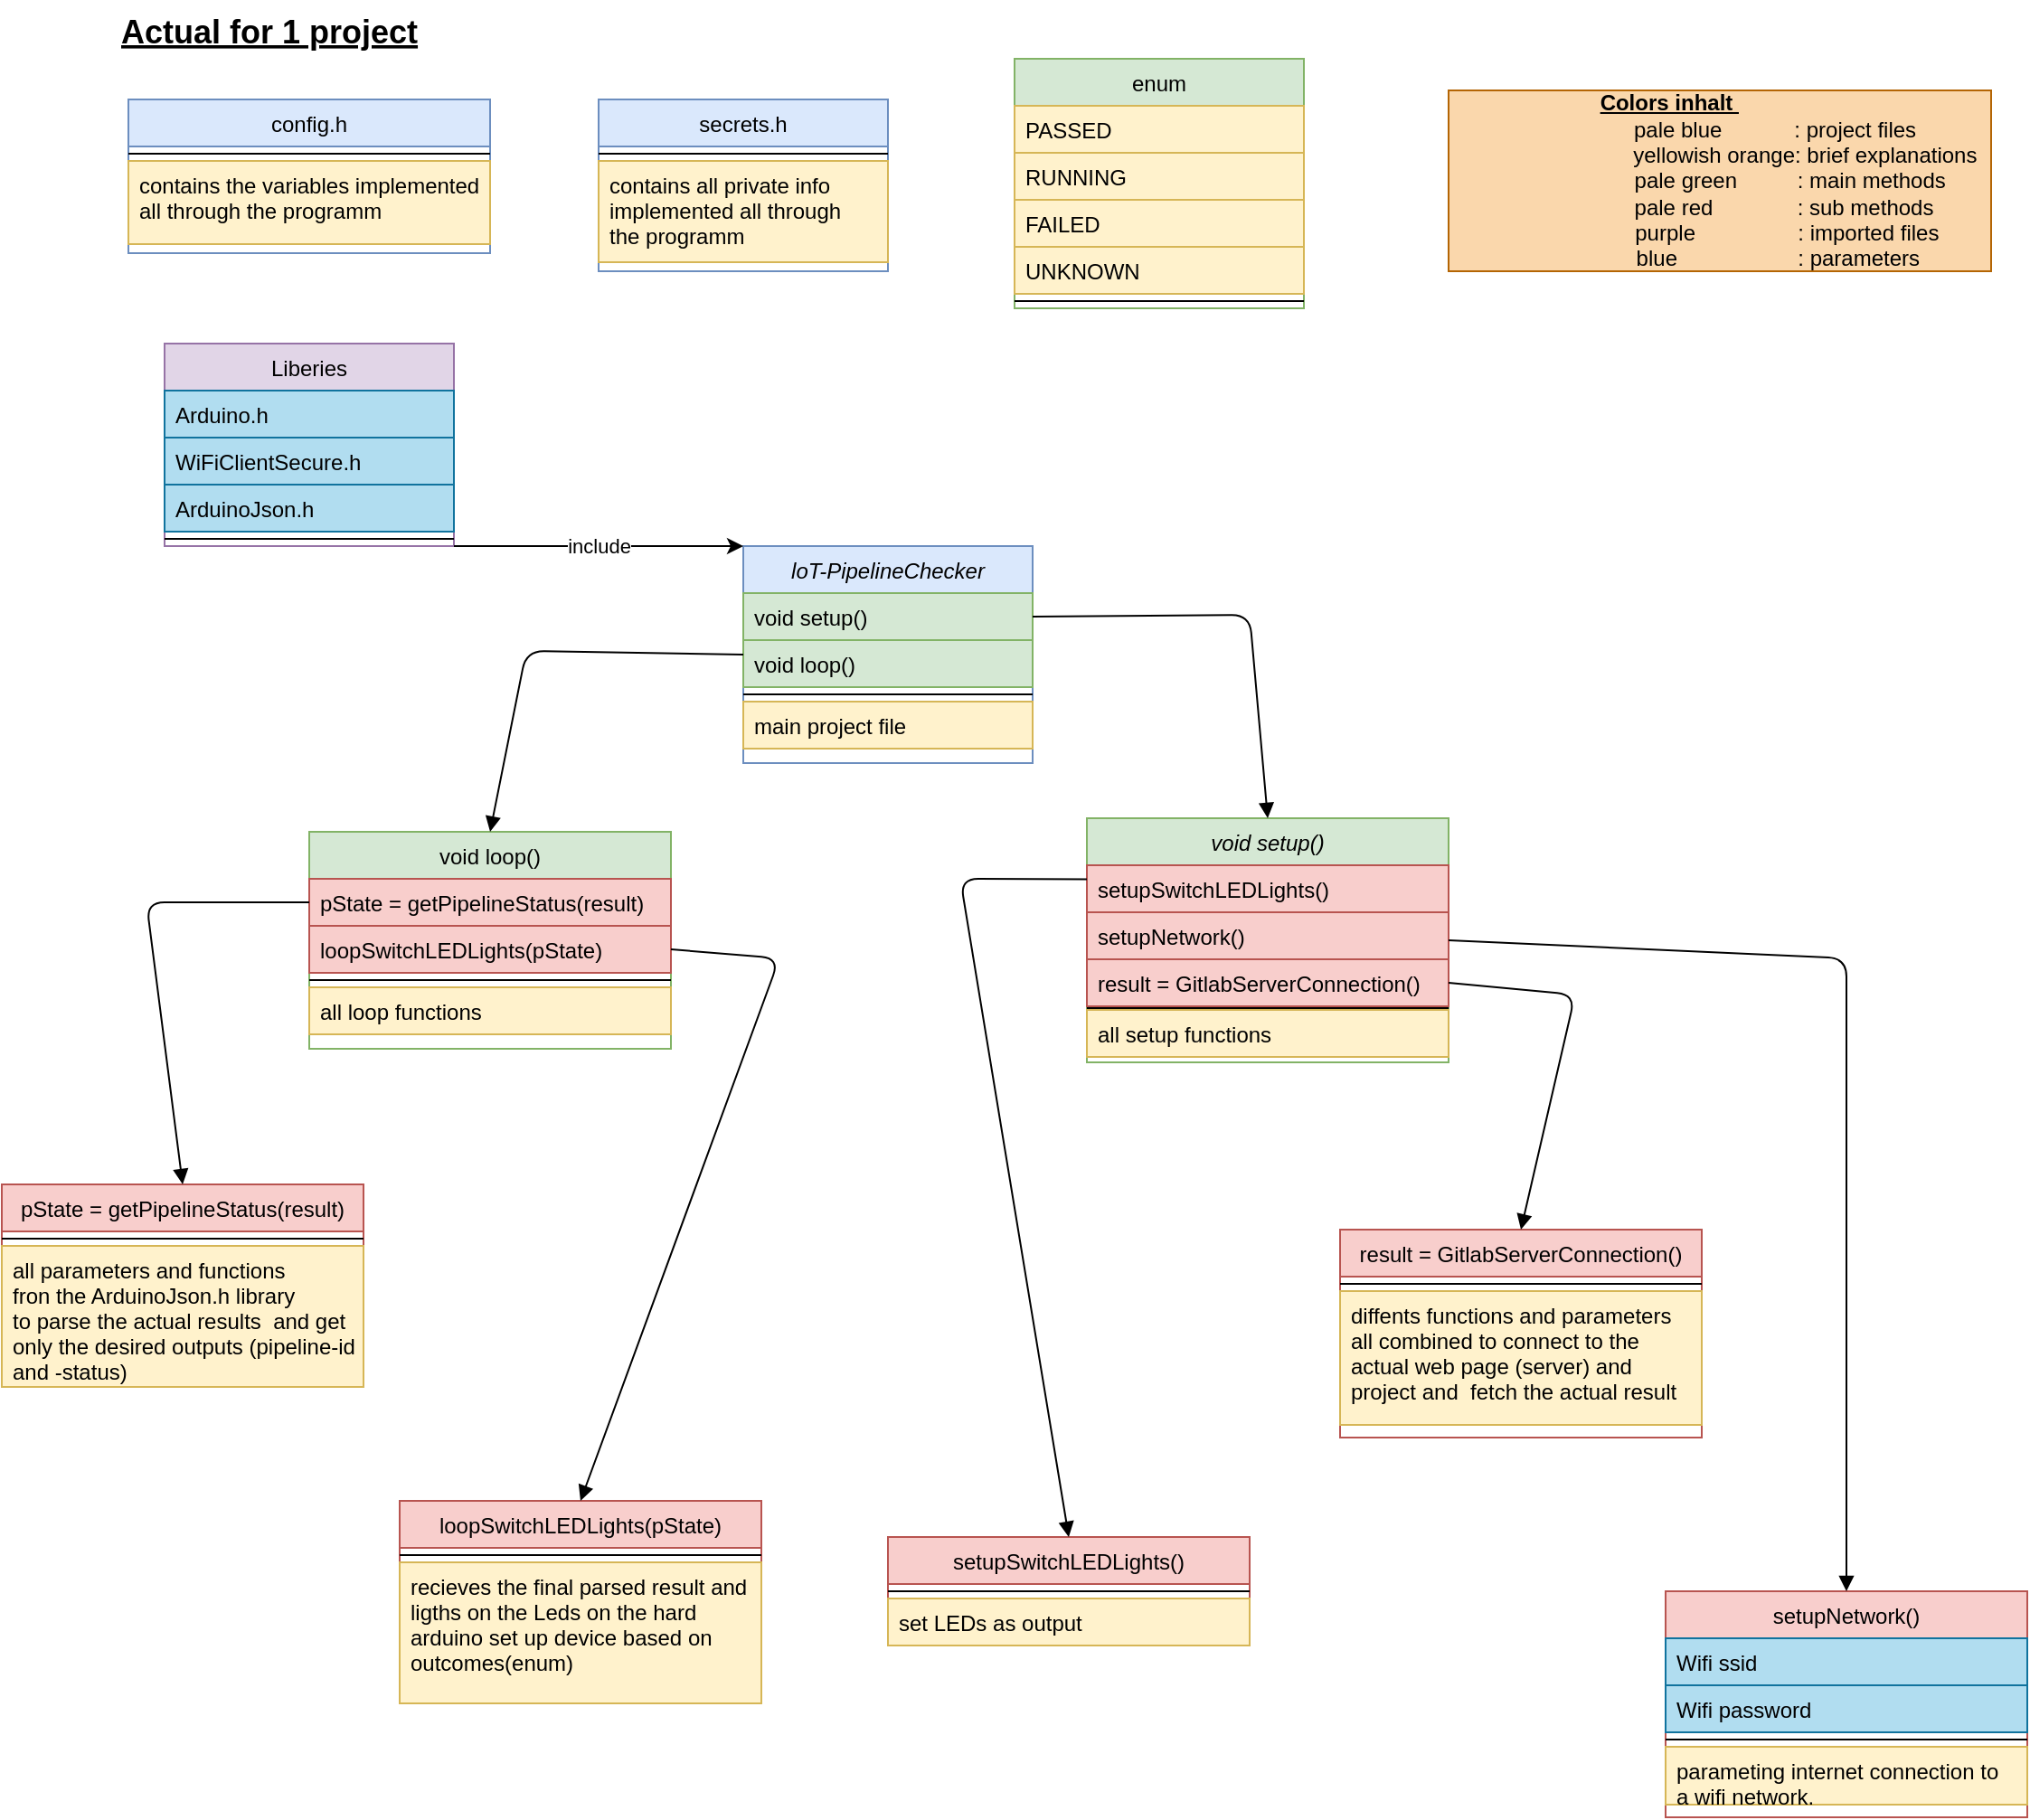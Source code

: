<mxfile version="14.1.8" type="device"><diagram id="C5RBs43oDa-KdzZeNtuy" name="Page-1"><mxGraphModel dx="1853" dy="594" grid="1" gridSize="10" guides="1" tooltips="1" connect="1" arrows="1" fold="1" page="1" pageScale="1" pageWidth="827" pageHeight="1169" math="0" shadow="0"><root><mxCell id="WIyWlLk6GJQsqaUBKTNV-0"/><mxCell id="WIyWlLk6GJQsqaUBKTNV-1" parent="WIyWlLk6GJQsqaUBKTNV-0"/><mxCell id="zkfFHV4jXpPFQw0GAbJ--0" value="loT-PipelineChecker" style="swimlane;fontStyle=2;align=center;verticalAlign=top;childLayout=stackLayout;horizontal=1;startSize=26;horizontalStack=0;resizeParent=1;resizeLast=0;collapsible=1;marginBottom=0;rounded=0;shadow=0;strokeWidth=1;fillColor=#dae8fc;strokeColor=#6c8ebf;" parent="WIyWlLk6GJQsqaUBKTNV-1" vertex="1"><mxGeometry x="370" y="312" width="160" height="120" as="geometry"><mxRectangle x="230" y="140" width="160" height="26" as="alternateBounds"/></mxGeometry></mxCell><mxCell id="zkfFHV4jXpPFQw0GAbJ--1" value="void setup()" style="text;align=left;verticalAlign=top;spacingLeft=4;spacingRight=4;overflow=hidden;rotatable=0;points=[[0,0.5],[1,0.5]];portConstraint=eastwest;fillColor=#d5e8d4;strokeColor=#82b366;" parent="zkfFHV4jXpPFQw0GAbJ--0" vertex="1"><mxGeometry y="26" width="160" height="26" as="geometry"/></mxCell><mxCell id="zkfFHV4jXpPFQw0GAbJ--2" value="void loop()" style="text;align=left;verticalAlign=top;spacingLeft=4;spacingRight=4;overflow=hidden;rotatable=0;points=[[0,0.5],[1,0.5]];portConstraint=eastwest;rounded=0;shadow=0;html=0;fillColor=#d5e8d4;strokeColor=#82b366;" parent="zkfFHV4jXpPFQw0GAbJ--0" vertex="1"><mxGeometry y="52" width="160" height="26" as="geometry"/></mxCell><mxCell id="zkfFHV4jXpPFQw0GAbJ--4" value="" style="line;html=1;strokeWidth=1;align=left;verticalAlign=middle;spacingTop=-1;spacingLeft=3;spacingRight=3;rotatable=0;labelPosition=right;points=[];portConstraint=eastwest;" parent="zkfFHV4jXpPFQw0GAbJ--0" vertex="1"><mxGeometry y="78" width="160" height="8" as="geometry"/></mxCell><mxCell id="zkfFHV4jXpPFQw0GAbJ--5" value="main project file" style="text;align=left;verticalAlign=top;spacingLeft=4;spacingRight=4;overflow=hidden;rotatable=0;points=[[0,0.5],[1,0.5]];portConstraint=eastwest;fillColor=#fff2cc;strokeColor=#d6b656;" parent="zkfFHV4jXpPFQw0GAbJ--0" vertex="1"><mxGeometry y="86" width="160" height="26" as="geometry"/></mxCell><mxCell id="n-UcgwDzip0mZuVhd4J0-0" value="Actual for 1 project" style="text;align=left;verticalAlign=top;spacingLeft=4;spacingRight=4;overflow=hidden;rotatable=0;points=[[0,0.5],[1,0.5]];portConstraint=eastwest;fontStyle=5;fontSize=18;" parent="WIyWlLk6GJQsqaUBKTNV-1" vertex="1"><mxGeometry x="20" y="10" width="200" height="26" as="geometry"/></mxCell><mxCell id="n-UcgwDzip0mZuVhd4J0-1" value="void setup()" style="swimlane;fontStyle=2;align=center;verticalAlign=top;childLayout=stackLayout;horizontal=1;startSize=26;horizontalStack=0;resizeParent=1;resizeLast=0;collapsible=1;marginBottom=0;rounded=0;shadow=0;strokeWidth=1;fillColor=#d5e8d4;strokeColor=#82b366;" parent="WIyWlLk6GJQsqaUBKTNV-1" vertex="1"><mxGeometry x="560" y="462.5" width="200" height="135" as="geometry"><mxRectangle x="580" y="390" width="160" height="26" as="alternateBounds"/></mxGeometry></mxCell><mxCell id="n-UcgwDzip0mZuVhd4J0-2" value="setupSwitchLEDLights()" style="text;align=left;verticalAlign=top;spacingLeft=4;spacingRight=4;overflow=hidden;rotatable=0;points=[[0,0.5],[1,0.5]];portConstraint=eastwest;fillColor=#f8cecc;strokeColor=#b85450;" parent="n-UcgwDzip0mZuVhd4J0-1" vertex="1"><mxGeometry y="26" width="200" height="26" as="geometry"/></mxCell><mxCell id="n-UcgwDzip0mZuVhd4J0-3" value="setupNetwork()" style="text;align=left;verticalAlign=top;spacingLeft=4;spacingRight=4;overflow=hidden;rotatable=0;points=[[0,0.5],[1,0.5]];portConstraint=eastwest;rounded=0;shadow=0;html=0;fillColor=#f8cecc;strokeColor=#b85450;" parent="n-UcgwDzip0mZuVhd4J0-1" vertex="1"><mxGeometry y="52" width="200" height="26" as="geometry"/></mxCell><mxCell id="n-UcgwDzip0mZuVhd4J0-32" value="result = GitlabServerConnection()" style="text;align=left;verticalAlign=top;spacingLeft=4;spacingRight=4;overflow=hidden;rotatable=0;points=[[0,0.5],[1,0.5]];portConstraint=eastwest;rounded=0;shadow=0;html=0;fillColor=#f8cecc;strokeColor=#b85450;" parent="n-UcgwDzip0mZuVhd4J0-1" vertex="1"><mxGeometry y="78" width="200" height="26" as="geometry"/></mxCell><mxCell id="n-UcgwDzip0mZuVhd4J0-5" value="" style="line;html=1;strokeWidth=1;align=left;verticalAlign=middle;spacingTop=-1;spacingLeft=3;spacingRight=3;rotatable=0;labelPosition=right;points=[];portConstraint=eastwest;" parent="n-UcgwDzip0mZuVhd4J0-1" vertex="1"><mxGeometry y="104" width="200" height="2" as="geometry"/></mxCell><mxCell id="n-UcgwDzip0mZuVhd4J0-6" value="all setup functions" style="text;align=left;verticalAlign=top;spacingLeft=4;spacingRight=4;overflow=hidden;rotatable=0;points=[[0,0.5],[1,0.5]];portConstraint=eastwest;fillColor=#fff2cc;strokeColor=#d6b656;" parent="n-UcgwDzip0mZuVhd4J0-1" vertex="1"><mxGeometry y="106" width="200" height="26" as="geometry"/></mxCell><mxCell id="n-UcgwDzip0mZuVhd4J0-23" value="void loop()" style="swimlane;fontStyle=0;align=center;verticalAlign=top;childLayout=stackLayout;horizontal=1;startSize=26;horizontalStack=0;resizeParent=1;resizeLast=0;collapsible=1;marginBottom=0;rounded=0;shadow=0;strokeWidth=1;fillColor=#d5e8d4;strokeColor=#82b366;" parent="WIyWlLk6GJQsqaUBKTNV-1" vertex="1"><mxGeometry x="130" y="470" width="200" height="120" as="geometry"><mxRectangle x="130" y="380" width="160" height="26" as="alternateBounds"/></mxGeometry></mxCell><mxCell id="n-UcgwDzip0mZuVhd4J0-24" value="pState = getPipelineStatus(result)" style="text;align=left;verticalAlign=top;spacingLeft=4;spacingRight=4;overflow=hidden;rotatable=0;points=[[0,0.5],[1,0.5]];portConstraint=eastwest;fillColor=#f8cecc;strokeColor=#b85450;" parent="n-UcgwDzip0mZuVhd4J0-23" vertex="1"><mxGeometry y="26" width="200" height="26" as="geometry"/></mxCell><mxCell id="n-UcgwDzip0mZuVhd4J0-25" value="loopSwitchLEDLights(pState)" style="text;align=left;verticalAlign=top;spacingLeft=4;spacingRight=4;overflow=hidden;rotatable=0;points=[[0,0.5],[1,0.5]];portConstraint=eastwest;rounded=0;shadow=0;html=0;fillColor=#f8cecc;strokeColor=#b85450;" parent="n-UcgwDzip0mZuVhd4J0-23" vertex="1"><mxGeometry y="52" width="200" height="26" as="geometry"/></mxCell><mxCell id="n-UcgwDzip0mZuVhd4J0-26" value="" style="line;html=1;strokeWidth=1;align=left;verticalAlign=middle;spacingTop=-1;spacingLeft=3;spacingRight=3;rotatable=0;labelPosition=right;points=[];portConstraint=eastwest;" parent="n-UcgwDzip0mZuVhd4J0-23" vertex="1"><mxGeometry y="78" width="200" height="8" as="geometry"/></mxCell><mxCell id="n-UcgwDzip0mZuVhd4J0-28" value="all loop functions" style="text;align=left;verticalAlign=top;spacingLeft=4;spacingRight=4;overflow=hidden;rotatable=0;points=[[0,0.5],[1,0.5]];portConstraint=eastwest;fillColor=#fff2cc;strokeColor=#d6b656;" parent="n-UcgwDzip0mZuVhd4J0-23" vertex="1"><mxGeometry y="86" width="200" height="26" as="geometry"/></mxCell><mxCell id="n-UcgwDzip0mZuVhd4J0-41" value="setupNetwork()" style="swimlane;fontStyle=0;align=center;verticalAlign=top;childLayout=stackLayout;horizontal=1;startSize=26;horizontalStack=0;resizeParent=1;resizeLast=0;collapsible=1;marginBottom=0;rounded=0;shadow=0;strokeWidth=1;fillColor=#f8cecc;strokeColor=#b85450;" parent="WIyWlLk6GJQsqaUBKTNV-1" vertex="1"><mxGeometry x="880" y="890" width="200" height="125" as="geometry"><mxRectangle x="130" y="380" width="160" height="26" as="alternateBounds"/></mxGeometry></mxCell><mxCell id="n-UcgwDzip0mZuVhd4J0-42" value="Wifi ssid" style="text;align=left;verticalAlign=top;spacingLeft=4;spacingRight=4;overflow=hidden;rotatable=0;points=[[0,0.5],[1,0.5]];portConstraint=eastwest;fillColor=#b1ddf0;strokeColor=#10739e;" parent="n-UcgwDzip0mZuVhd4J0-41" vertex="1"><mxGeometry y="26" width="200" height="26" as="geometry"/></mxCell><mxCell id="n-UcgwDzip0mZuVhd4J0-43" value="Wifi password" style="text;align=left;verticalAlign=top;spacingLeft=4;spacingRight=4;overflow=hidden;rotatable=0;points=[[0,0.5],[1,0.5]];portConstraint=eastwest;rounded=0;shadow=0;html=0;fillColor=#b1ddf0;strokeColor=#10739e;" parent="n-UcgwDzip0mZuVhd4J0-41" vertex="1"><mxGeometry y="52" width="200" height="26" as="geometry"/></mxCell><mxCell id="n-UcgwDzip0mZuVhd4J0-44" value="" style="line;html=1;strokeWidth=1;align=left;verticalAlign=middle;spacingTop=-1;spacingLeft=3;spacingRight=3;rotatable=0;labelPosition=right;points=[];portConstraint=eastwest;" parent="n-UcgwDzip0mZuVhd4J0-41" vertex="1"><mxGeometry y="78" width="200" height="8" as="geometry"/></mxCell><mxCell id="n-UcgwDzip0mZuVhd4J0-45" value="parameting internet connection to&#10;a wifi network." style="text;align=left;verticalAlign=top;spacingLeft=4;spacingRight=4;overflow=hidden;rotatable=0;points=[[0,0.5],[1,0.5]];portConstraint=eastwest;fillColor=#fff2cc;strokeColor=#d6b656;" parent="n-UcgwDzip0mZuVhd4J0-41" vertex="1"><mxGeometry y="86" width="200" height="32" as="geometry"/></mxCell><mxCell id="n-UcgwDzip0mZuVhd4J0-46" value="result = GitlabServerConnection()" style="swimlane;fontStyle=0;align=center;verticalAlign=top;childLayout=stackLayout;horizontal=1;startSize=26;horizontalStack=0;resizeParent=1;resizeLast=0;collapsible=1;marginBottom=0;rounded=0;shadow=0;strokeWidth=1;fillColor=#f8cecc;strokeColor=#b85450;" parent="WIyWlLk6GJQsqaUBKTNV-1" vertex="1"><mxGeometry x="700" y="690" width="200" height="115" as="geometry"><mxRectangle x="550" y="140" width="160" height="26" as="alternateBounds"/></mxGeometry></mxCell><mxCell id="n-UcgwDzip0mZuVhd4J0-52" value="" style="line;html=1;strokeWidth=1;align=left;verticalAlign=middle;spacingTop=-1;spacingLeft=3;spacingRight=3;rotatable=0;labelPosition=right;points=[];portConstraint=eastwest;" parent="n-UcgwDzip0mZuVhd4J0-46" vertex="1"><mxGeometry y="26" width="200" height="8" as="geometry"/></mxCell><mxCell id="n-UcgwDzip0mZuVhd4J0-53" value="diffents functions and parameters&#10;all combined to connect to the &#10;actual web page (server) and &#10;project and  fetch the actual result" style="text;align=left;verticalAlign=top;spacingLeft=4;spacingRight=4;overflow=hidden;rotatable=0;points=[[0,0.5],[1,0.5]];portConstraint=eastwest;fillColor=#fff2cc;strokeColor=#d6b656;" parent="n-UcgwDzip0mZuVhd4J0-46" vertex="1"><mxGeometry y="34" width="200" height="74" as="geometry"/></mxCell><mxCell id="n-UcgwDzip0mZuVhd4J0-60" value="Liberies" style="swimlane;fontStyle=0;align=center;verticalAlign=top;childLayout=stackLayout;horizontal=1;startSize=26;horizontalStack=0;resizeParent=1;resizeLast=0;collapsible=1;marginBottom=0;rounded=0;shadow=0;strokeWidth=1;fillColor=#e1d5e7;strokeColor=#9673a6;" parent="WIyWlLk6GJQsqaUBKTNV-1" vertex="1"><mxGeometry x="50" y="200" width="160" height="112" as="geometry"><mxRectangle x="550" y="140" width="160" height="26" as="alternateBounds"/></mxGeometry></mxCell><mxCell id="n-UcgwDzip0mZuVhd4J0-61" value="Arduino.h" style="text;align=left;verticalAlign=top;spacingLeft=4;spacingRight=4;overflow=hidden;rotatable=0;points=[[0,0.5],[1,0.5]];portConstraint=eastwest;fillColor=#b1ddf0;strokeColor=#10739e;" parent="n-UcgwDzip0mZuVhd4J0-60" vertex="1"><mxGeometry y="26" width="160" height="26" as="geometry"/></mxCell><mxCell id="n-UcgwDzip0mZuVhd4J0-62" value="WiFiClientSecure.h" style="text;align=left;verticalAlign=top;spacingLeft=4;spacingRight=4;overflow=hidden;rotatable=0;points=[[0,0.5],[1,0.5]];portConstraint=eastwest;rounded=0;shadow=0;html=0;fillColor=#b1ddf0;strokeColor=#10739e;" parent="n-UcgwDzip0mZuVhd4J0-60" vertex="1"><mxGeometry y="52" width="160" height="26" as="geometry"/></mxCell><mxCell id="n-UcgwDzip0mZuVhd4J0-63" value="ArduinoJson.h" style="text;align=left;verticalAlign=top;spacingLeft=4;spacingRight=4;overflow=hidden;rotatable=0;points=[[0,0.5],[1,0.5]];portConstraint=eastwest;rounded=0;shadow=0;html=0;fillColor=#b1ddf0;strokeColor=#10739e;" parent="n-UcgwDzip0mZuVhd4J0-60" vertex="1"><mxGeometry y="78" width="160" height="26" as="geometry"/></mxCell><mxCell id="n-UcgwDzip0mZuVhd4J0-66" value="" style="line;html=1;strokeWidth=1;align=left;verticalAlign=middle;spacingTop=-1;spacingLeft=3;spacingRight=3;rotatable=0;labelPosition=right;points=[];portConstraint=eastwest;" parent="n-UcgwDzip0mZuVhd4J0-60" vertex="1"><mxGeometry y="104" width="160" height="8" as="geometry"/></mxCell><mxCell id="n-UcgwDzip0mZuVhd4J0-70" value="pState = getPipelineStatus(result)" style="swimlane;fontStyle=0;align=center;verticalAlign=top;childLayout=stackLayout;horizontal=1;startSize=26;horizontalStack=0;resizeParent=1;resizeLast=0;collapsible=1;marginBottom=0;rounded=0;shadow=0;strokeWidth=1;fillColor=#f8cecc;strokeColor=#b85450;" parent="WIyWlLk6GJQsqaUBKTNV-1" vertex="1"><mxGeometry x="-40" y="665" width="200" height="112" as="geometry"><mxRectangle x="550" y="140" width="160" height="26" as="alternateBounds"/></mxGeometry></mxCell><mxCell id="n-UcgwDzip0mZuVhd4J0-75" value="" style="line;html=1;strokeWidth=1;align=left;verticalAlign=middle;spacingTop=-1;spacingLeft=3;spacingRight=3;rotatable=0;labelPosition=right;points=[];portConstraint=eastwest;" parent="n-UcgwDzip0mZuVhd4J0-70" vertex="1"><mxGeometry y="26" width="200" height="8" as="geometry"/></mxCell><mxCell id="n-UcgwDzip0mZuVhd4J0-74" value="all parameters and functions &#10;fron the ArduinoJson.h library &#10;to parse the actual results  and get&#10;only the desired outputs (pipeline-id&#10;and -status)" style="text;align=left;verticalAlign=top;spacingLeft=4;spacingRight=4;overflow=hidden;rotatable=0;points=[[0,0.5],[1,0.5]];portConstraint=eastwest;rounded=0;shadow=0;html=0;fillColor=#fff2cc;strokeColor=#d6b656;" parent="n-UcgwDzip0mZuVhd4J0-70" vertex="1"><mxGeometry y="34" width="200" height="78" as="geometry"/></mxCell><mxCell id="n-UcgwDzip0mZuVhd4J0-77" value="enum" style="swimlane;fontStyle=0;align=center;verticalAlign=top;childLayout=stackLayout;horizontal=1;startSize=26;horizontalStack=0;resizeParent=1;resizeLast=0;collapsible=1;marginBottom=0;rounded=0;shadow=0;strokeWidth=1;fillColor=#d5e8d4;strokeColor=#82b366;" parent="WIyWlLk6GJQsqaUBKTNV-1" vertex="1"><mxGeometry x="520" y="42.5" width="160" height="138" as="geometry"><mxRectangle x="550" y="140" width="160" height="26" as="alternateBounds"/></mxGeometry></mxCell><mxCell id="n-UcgwDzip0mZuVhd4J0-78" value="PASSED" style="text;align=left;verticalAlign=top;spacingLeft=4;spacingRight=4;overflow=hidden;rotatable=0;points=[[0,0.5],[1,0.5]];portConstraint=eastwest;fillColor=#fff2cc;strokeColor=#d6b656;" parent="n-UcgwDzip0mZuVhd4J0-77" vertex="1"><mxGeometry y="26" width="160" height="26" as="geometry"/></mxCell><mxCell id="n-UcgwDzip0mZuVhd4J0-79" value="RUNNING" style="text;align=left;verticalAlign=top;spacingLeft=4;spacingRight=4;overflow=hidden;rotatable=0;points=[[0,0.5],[1,0.5]];portConstraint=eastwest;rounded=0;shadow=0;html=0;fillColor=#fff2cc;strokeColor=#d6b656;" parent="n-UcgwDzip0mZuVhd4J0-77" vertex="1"><mxGeometry y="52" width="160" height="26" as="geometry"/></mxCell><mxCell id="n-UcgwDzip0mZuVhd4J0-80" value="FAILED" style="text;align=left;verticalAlign=top;spacingLeft=4;spacingRight=4;overflow=hidden;rotatable=0;points=[[0,0.5],[1,0.5]];portConstraint=eastwest;rounded=0;shadow=0;html=0;fillColor=#fff2cc;strokeColor=#d6b656;" parent="n-UcgwDzip0mZuVhd4J0-77" vertex="1"><mxGeometry y="78" width="160" height="26" as="geometry"/></mxCell><mxCell id="n-UcgwDzip0mZuVhd4J0-81" value="UNKNOWN" style="text;align=left;verticalAlign=top;spacingLeft=4;spacingRight=4;overflow=hidden;rotatable=0;points=[[0,0.5],[1,0.5]];portConstraint=eastwest;rounded=0;shadow=0;html=0;fillColor=#fff2cc;strokeColor=#d6b656;" parent="n-UcgwDzip0mZuVhd4J0-77" vertex="1"><mxGeometry y="104" width="160" height="26" as="geometry"/></mxCell><mxCell id="n-UcgwDzip0mZuVhd4J0-82" value="" style="line;html=1;strokeWidth=1;align=left;verticalAlign=middle;spacingTop=-1;spacingLeft=3;spacingRight=3;rotatable=0;labelPosition=right;points=[];portConstraint=eastwest;" parent="n-UcgwDzip0mZuVhd4J0-77" vertex="1"><mxGeometry y="130" width="160" height="8" as="geometry"/></mxCell><mxCell id="n-UcgwDzip0mZuVhd4J0-84" value="loopSwitchLEDLights(pState)" style="swimlane;fontStyle=0;align=center;verticalAlign=top;childLayout=stackLayout;horizontal=1;startSize=26;horizontalStack=0;resizeParent=1;resizeLast=0;collapsible=1;marginBottom=0;rounded=0;shadow=0;strokeWidth=1;fillColor=#f8cecc;strokeColor=#b85450;" parent="WIyWlLk6GJQsqaUBKTNV-1" vertex="1"><mxGeometry x="180" y="840" width="200" height="112" as="geometry"><mxRectangle x="550" y="140" width="160" height="26" as="alternateBounds"/></mxGeometry></mxCell><mxCell id="n-UcgwDzip0mZuVhd4J0-88" value="" style="line;html=1;strokeWidth=1;align=left;verticalAlign=middle;spacingTop=-1;spacingLeft=3;spacingRight=3;rotatable=0;labelPosition=right;points=[];portConstraint=eastwest;" parent="n-UcgwDzip0mZuVhd4J0-84" vertex="1"><mxGeometry y="26" width="200" height="8" as="geometry"/></mxCell><mxCell id="n-UcgwDzip0mZuVhd4J0-89" value="recieves the final parsed result and &#10;ligths on the Leds on the hard &#10;arduino set up device based on &#10;outcomes(enum)" style="text;align=left;verticalAlign=top;spacingLeft=4;spacingRight=4;overflow=hidden;rotatable=0;points=[[0,0.5],[1,0.5]];portConstraint=eastwest;rounded=0;shadow=0;html=0;fillColor=#fff2cc;strokeColor=#d6b656;" parent="n-UcgwDzip0mZuVhd4J0-84" vertex="1"><mxGeometry y="34" width="200" height="78" as="geometry"/></mxCell><mxCell id="YJGUpjWJpuxdB4CQiXM4-1" value="secrets.h" style="swimlane;fontStyle=0;align=center;verticalAlign=top;childLayout=stackLayout;horizontal=1;startSize=26;horizontalStack=0;resizeParent=1;resizeLast=0;collapsible=1;marginBottom=0;rounded=0;shadow=0;strokeWidth=1;fillColor=#dae8fc;strokeColor=#6c8ebf;" parent="WIyWlLk6GJQsqaUBKTNV-1" vertex="1"><mxGeometry x="290" y="65" width="160" height="95" as="geometry"><mxRectangle x="550" y="140" width="160" height="26" as="alternateBounds"/></mxGeometry></mxCell><mxCell id="YJGUpjWJpuxdB4CQiXM4-2" value="" style="line;html=1;strokeWidth=1;align=left;verticalAlign=middle;spacingTop=-1;spacingLeft=3;spacingRight=3;rotatable=0;labelPosition=right;points=[];portConstraint=eastwest;" parent="YJGUpjWJpuxdB4CQiXM4-1" vertex="1"><mxGeometry y="26" width="160" height="8" as="geometry"/></mxCell><mxCell id="YJGUpjWJpuxdB4CQiXM4-3" value="contains all private info&#10;implemented all through&#10;the programm " style="text;align=left;verticalAlign=top;spacingLeft=4;spacingRight=4;overflow=hidden;rotatable=0;points=[[0,0.5],[1,0.5]];portConstraint=eastwest;fillColor=#fff2cc;strokeColor=#d6b656;" parent="YJGUpjWJpuxdB4CQiXM4-1" vertex="1"><mxGeometry y="34" width="160" height="56" as="geometry"/></mxCell><mxCell id="YJGUpjWJpuxdB4CQiXM4-5" value="config.h" style="swimlane;fontStyle=0;align=center;verticalAlign=top;childLayout=stackLayout;horizontal=1;startSize=26;horizontalStack=0;resizeParent=1;resizeLast=0;collapsible=1;marginBottom=0;rounded=0;shadow=0;strokeWidth=1;fillColor=#dae8fc;strokeColor=#6c8ebf;" parent="WIyWlLk6GJQsqaUBKTNV-1" vertex="1"><mxGeometry x="30" y="65" width="200" height="85" as="geometry"><mxRectangle x="550" y="140" width="160" height="26" as="alternateBounds"/></mxGeometry></mxCell><mxCell id="YJGUpjWJpuxdB4CQiXM4-6" value="" style="line;html=1;strokeWidth=1;align=left;verticalAlign=middle;spacingTop=-1;spacingLeft=3;spacingRight=3;rotatable=0;labelPosition=right;points=[];portConstraint=eastwest;" parent="YJGUpjWJpuxdB4CQiXM4-5" vertex="1"><mxGeometry y="26" width="200" height="8" as="geometry"/></mxCell><mxCell id="YJGUpjWJpuxdB4CQiXM4-7" value="contains the variables implemented&#10;all through the programm" style="text;align=left;verticalAlign=top;spacingLeft=4;spacingRight=4;overflow=hidden;rotatable=0;points=[[0,0.5],[1,0.5]];portConstraint=eastwest;fillColor=#fff2cc;strokeColor=#d6b656;" parent="YJGUpjWJpuxdB4CQiXM4-5" vertex="1"><mxGeometry y="34" width="200" height="46" as="geometry"/></mxCell><mxCell id="AP6IjIO4oyk4iDSweJ21-0" value="setupSwitchLEDLights()" style="swimlane;fontStyle=0;align=center;verticalAlign=top;childLayout=stackLayout;horizontal=1;startSize=26;horizontalStack=0;resizeParent=1;resizeLast=0;collapsible=1;marginBottom=0;rounded=0;shadow=0;strokeWidth=1;fillColor=#f8cecc;strokeColor=#b85450;" parent="WIyWlLk6GJQsqaUBKTNV-1" vertex="1"><mxGeometry x="450" y="860" width="200" height="60" as="geometry"><mxRectangle x="130" y="380" width="160" height="26" as="alternateBounds"/></mxGeometry></mxCell><mxCell id="AP6IjIO4oyk4iDSweJ21-3" value="" style="line;html=1;strokeWidth=1;align=left;verticalAlign=middle;spacingTop=-1;spacingLeft=3;spacingRight=3;rotatable=0;labelPosition=right;points=[];portConstraint=eastwest;" parent="AP6IjIO4oyk4iDSweJ21-0" vertex="1"><mxGeometry y="26" width="200" height="8" as="geometry"/></mxCell><mxCell id="AP6IjIO4oyk4iDSweJ21-4" value="set LEDs as output" style="text;align=left;verticalAlign=top;spacingLeft=4;spacingRight=4;overflow=hidden;rotatable=0;points=[[0,0.5],[1,0.5]];portConstraint=eastwest;fillColor=#fff2cc;strokeColor=#d6b656;" parent="AP6IjIO4oyk4iDSweJ21-0" vertex="1"><mxGeometry y="34" width="200" height="26" as="geometry"/></mxCell><mxCell id="AP6IjIO4oyk4iDSweJ21-5" value="" style="endArrow=classic;html=1;entryX=0;entryY=0;entryDx=0;entryDy=0;exitX=1;exitY=1;exitDx=0;exitDy=0;" parent="WIyWlLk6GJQsqaUBKTNV-1" source="n-UcgwDzip0mZuVhd4J0-60" target="zkfFHV4jXpPFQw0GAbJ--0" edge="1"><mxGeometry relative="1" as="geometry"><mxPoint x="220" y="280" as="sourcePoint"/><mxPoint x="310" y="280" as="targetPoint"/></mxGeometry></mxCell><mxCell id="AP6IjIO4oyk4iDSweJ21-6" value="include" style="edgeLabel;resizable=0;html=1;align=center;verticalAlign=middle;" parent="AP6IjIO4oyk4iDSweJ21-5" connectable="0" vertex="1"><mxGeometry relative="1" as="geometry"/></mxCell><mxCell id="AP6IjIO4oyk4iDSweJ21-7" value="" style="endArrow=block;endFill=1;endSize=6;html=1;exitX=0;exitY=0.5;exitDx=0;exitDy=0;entryX=0.5;entryY=0;entryDx=0;entryDy=0;" parent="WIyWlLk6GJQsqaUBKTNV-1" source="zkfFHV4jXpPFQw0GAbJ--0" target="n-UcgwDzip0mZuVhd4J0-23" edge="1"><mxGeometry width="100" relative="1" as="geometry"><mxPoint x="200" y="410" as="sourcePoint"/><mxPoint x="150" y="410" as="targetPoint"/><Array as="points"><mxPoint x="250" y="370"/></Array></mxGeometry></mxCell><mxCell id="AP6IjIO4oyk4iDSweJ21-8" value="" style="endArrow=block;endFill=1;endSize=6;html=1;exitX=1;exitY=0.5;exitDx=0;exitDy=0;entryX=0.5;entryY=0;entryDx=0;entryDy=0;" parent="WIyWlLk6GJQsqaUBKTNV-1" source="zkfFHV4jXpPFQw0GAbJ--1" target="n-UcgwDzip0mZuVhd4J0-1" edge="1"><mxGeometry width="100" relative="1" as="geometry"><mxPoint x="540" y="350" as="sourcePoint"/><mxPoint x="720" y="420" as="targetPoint"/><Array as="points"><mxPoint x="650" y="350"/></Array></mxGeometry></mxCell><mxCell id="AP6IjIO4oyk4iDSweJ21-9" value="" style="endArrow=block;endFill=1;endSize=6;html=1;exitX=1;exitY=0.5;exitDx=0;exitDy=0;entryX=0.5;entryY=0;entryDx=0;entryDy=0;" parent="WIyWlLk6GJQsqaUBKTNV-1" source="n-UcgwDzip0mZuVhd4J0-25" target="n-UcgwDzip0mZuVhd4J0-84" edge="1"><mxGeometry width="100" relative="1" as="geometry"><mxPoint x="340" y="540" as="sourcePoint"/><mxPoint x="440" y="540" as="targetPoint"/><Array as="points"><mxPoint x="390" y="540"/></Array></mxGeometry></mxCell><mxCell id="AP6IjIO4oyk4iDSweJ21-10" value="" style="endArrow=block;endFill=1;endSize=6;html=1;exitX=0;exitY=0.5;exitDx=0;exitDy=0;entryX=0.5;entryY=0;entryDx=0;entryDy=0;" parent="WIyWlLk6GJQsqaUBKTNV-1" source="n-UcgwDzip0mZuVhd4J0-24" target="n-UcgwDzip0mZuVhd4J0-70" edge="1"><mxGeometry width="100" relative="1" as="geometry"><mxPoint x="-30" y="550" as="sourcePoint"/><mxPoint x="20" y="530" as="targetPoint"/><Array as="points"><mxPoint x="40" y="509"/></Array></mxGeometry></mxCell><mxCell id="AP6IjIO4oyk4iDSweJ21-11" value="" style="endArrow=block;endFill=1;endSize=6;html=1;exitX=0;exitY=0.25;exitDx=0;exitDy=0;entryX=0.5;entryY=0;entryDx=0;entryDy=0;" parent="WIyWlLk6GJQsqaUBKTNV-1" source="n-UcgwDzip0mZuVhd4J0-1" target="AP6IjIO4oyk4iDSweJ21-0" edge="1"><mxGeometry width="100" relative="1" as="geometry"><mxPoint x="440" y="529.5" as="sourcePoint"/><mxPoint x="430" y="520" as="targetPoint"/><Array as="points"><mxPoint x="490" y="496"/></Array></mxGeometry></mxCell><mxCell id="AP6IjIO4oyk4iDSweJ21-12" value="" style="endArrow=block;endFill=1;endSize=6;html=1;exitX=1;exitY=0.5;exitDx=0;exitDy=0;entryX=0.5;entryY=0;entryDx=0;entryDy=0;" parent="WIyWlLk6GJQsqaUBKTNV-1" source="n-UcgwDzip0mZuVhd4J0-32" target="n-UcgwDzip0mZuVhd4J0-46" edge="1"><mxGeometry width="100" relative="1" as="geometry"><mxPoint x="770" y="550" as="sourcePoint"/><mxPoint x="870" y="550" as="targetPoint"/><Array as="points"><mxPoint x="830" y="560"/></Array></mxGeometry></mxCell><mxCell id="AP6IjIO4oyk4iDSweJ21-13" value="" style="endArrow=block;endFill=1;endSize=6;html=1;exitX=1;exitY=0.5;exitDx=0;exitDy=0;entryX=0.5;entryY=0;entryDx=0;entryDy=0;" parent="WIyWlLk6GJQsqaUBKTNV-1" source="n-UcgwDzip0mZuVhd4J0-1" target="n-UcgwDzip0mZuVhd4J0-41" edge="1"><mxGeometry width="100" relative="1" as="geometry"><mxPoint x="780" y="529.5" as="sourcePoint"/><mxPoint x="1040" y="900" as="targetPoint"/><Array as="points"><mxPoint x="980" y="540"/></Array></mxGeometry></mxCell><mxCell id="AP6IjIO4oyk4iDSweJ21-14" value="&lt;b&gt;&lt;u&gt;Colors inhalt&amp;nbsp;&lt;/u&gt;&lt;/b&gt; &amp;nbsp; &amp;nbsp; &amp;nbsp; &amp;nbsp; &amp;nbsp; &amp;nbsp; &amp;nbsp; &amp;nbsp;&amp;nbsp;&lt;br&gt;&amp;nbsp; &amp;nbsp; &amp;nbsp; &amp;nbsp; &amp;nbsp; &amp;nbsp; &amp;nbsp; &amp;nbsp; &amp;nbsp; pale blue&amp;nbsp; &amp;nbsp; &amp;nbsp; &amp;nbsp; &amp;nbsp; &amp;nbsp; : project files&lt;br&gt;&amp;nbsp; &amp;nbsp; &amp;nbsp; &amp;nbsp; &amp;nbsp; &amp;nbsp; &amp;nbsp; &amp;nbsp; &amp;nbsp; &amp;nbsp; &amp;nbsp; &amp;nbsp; &amp;nbsp; &amp;nbsp; yellowish orange: brief explanations&lt;br&gt;&amp;nbsp; &amp;nbsp; &amp;nbsp; &amp;nbsp; &amp;nbsp; &amp;nbsp; &amp;nbsp; &amp;nbsp; &amp;nbsp; &amp;nbsp; &amp;nbsp; &amp;nbsp;pale green&amp;nbsp; &amp;nbsp; &amp;nbsp; &amp;nbsp; &amp;nbsp; : main methods&lt;br&gt;&amp;nbsp; &amp;nbsp; &amp;nbsp; &amp;nbsp; &amp;nbsp; &amp;nbsp; &amp;nbsp; &amp;nbsp; &amp;nbsp; &amp;nbsp; &amp;nbsp;pale red&amp;nbsp; &amp;nbsp; &amp;nbsp; &amp;nbsp; &amp;nbsp; &amp;nbsp; &amp;nbsp; : sub methods&lt;br&gt;&amp;nbsp; &amp;nbsp; &amp;nbsp; &amp;nbsp; &amp;nbsp; &amp;nbsp; &amp;nbsp; &amp;nbsp; &amp;nbsp; &amp;nbsp; &amp;nbsp; purple&amp;nbsp; &amp;nbsp; &amp;nbsp; &amp;nbsp; &amp;nbsp; &amp;nbsp; &amp;nbsp; &amp;nbsp; &amp;nbsp;: imported files&lt;br&gt;&amp;nbsp; &amp;nbsp; &amp;nbsp; &amp;nbsp; &amp;nbsp; &amp;nbsp; &amp;nbsp; &amp;nbsp; &amp;nbsp; &amp;nbsp;blue&amp;nbsp; &amp;nbsp; &amp;nbsp; &amp;nbsp; &amp;nbsp; &amp;nbsp; &amp;nbsp; &amp;nbsp; &amp;nbsp; &amp;nbsp; : parameters" style="text;html=1;align=center;verticalAlign=middle;resizable=0;points=[];autosize=1;fillColor=#fad7ac;strokeColor=#b46504;" parent="WIyWlLk6GJQsqaUBKTNV-1" vertex="1"><mxGeometry x="760" y="60" width="300" height="100" as="geometry"/></mxCell></root></mxGraphModel></diagram></mxfile>